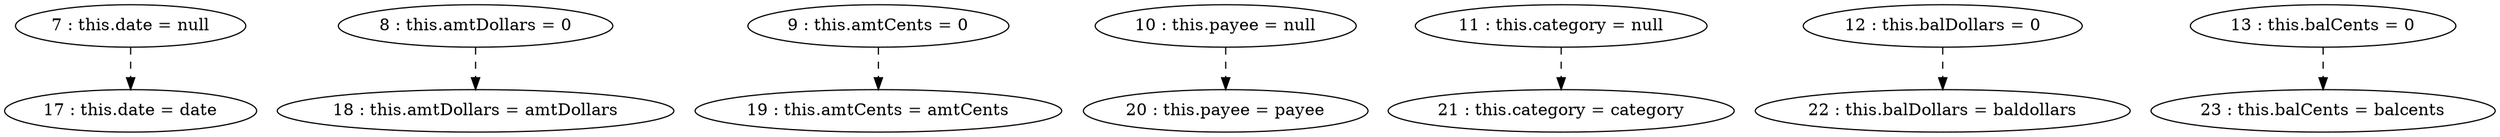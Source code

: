 digraph G {
"7 : this.date = null"
"7 : this.date = null" -> "17 : this.date = date" [style=dashed]
"8 : this.amtDollars = 0"
"8 : this.amtDollars = 0" -> "18 : this.amtDollars = amtDollars" [style=dashed]
"9 : this.amtCents = 0"
"9 : this.amtCents = 0" -> "19 : this.amtCents = amtCents" [style=dashed]
"10 : this.payee = null"
"10 : this.payee = null" -> "20 : this.payee = payee" [style=dashed]
"11 : this.category = null"
"11 : this.category = null" -> "21 : this.category = category" [style=dashed]
"12 : this.balDollars = 0"
"12 : this.balDollars = 0" -> "22 : this.balDollars = baldollars" [style=dashed]
"13 : this.balCents = 0"
"13 : this.balCents = 0" -> "23 : this.balCents = balcents" [style=dashed]
"17 : this.date = date"
"18 : this.amtDollars = amtDollars"
"19 : this.amtCents = amtCents"
"20 : this.payee = payee"
"21 : this.category = category"
"22 : this.balDollars = baldollars"
"23 : this.balCents = balcents"
}